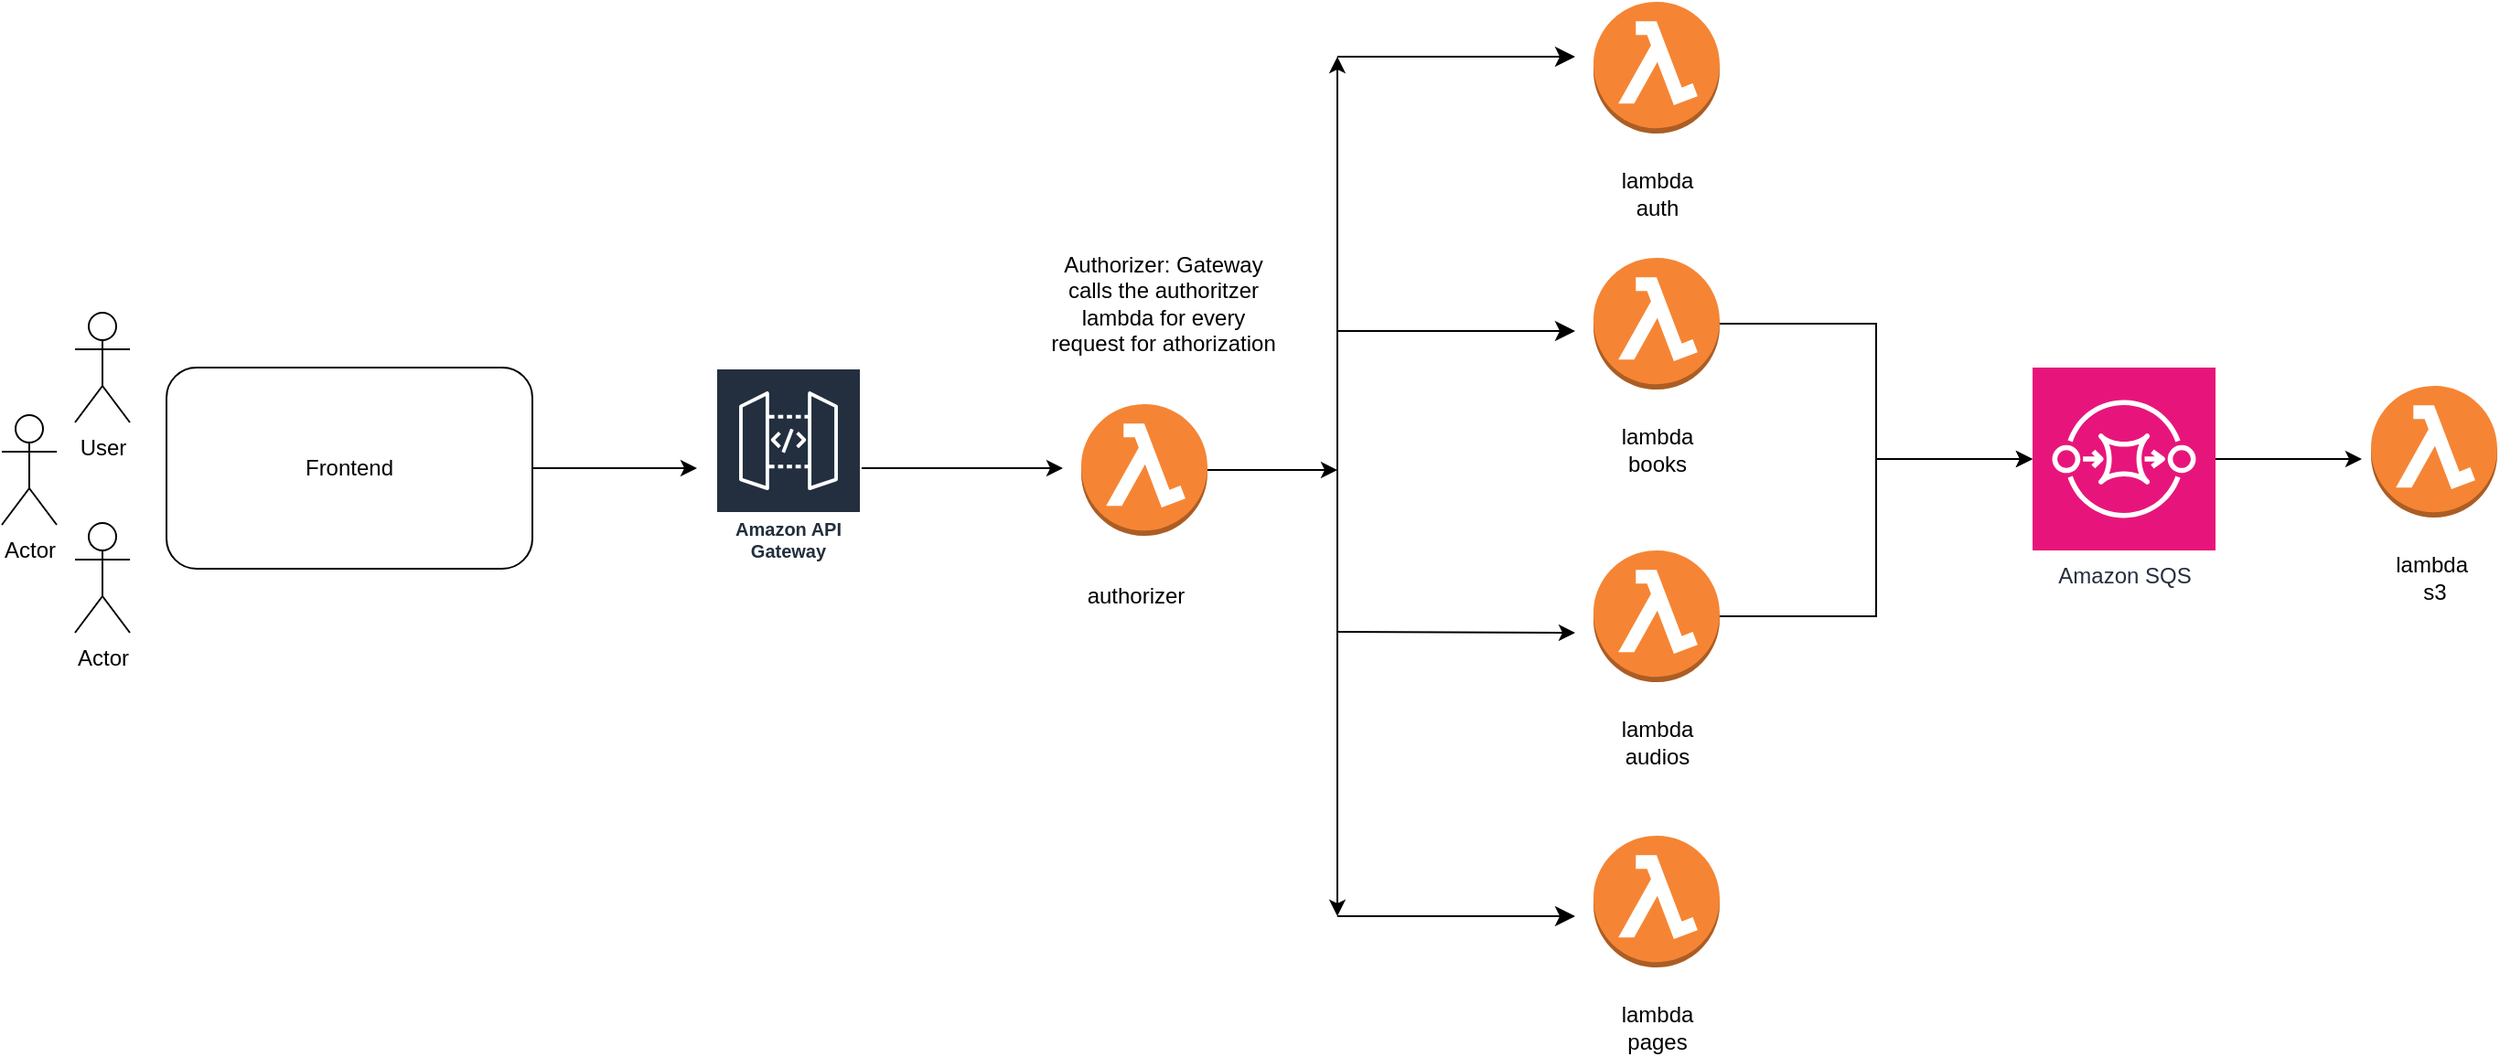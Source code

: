 <mxfile version="24.8.6">
  <diagram name="Page-1" id="2YBvvXClWsGukQMizWep">
    <mxGraphModel dx="1363" dy="924" grid="1" gridSize="10" guides="1" tooltips="1" connect="1" arrows="1" fold="1" page="1" pageScale="1" pageWidth="850" pageHeight="1100" math="0" shadow="0">
      <root>
        <mxCell id="0" />
        <mxCell id="1" parent="0" />
        <mxCell id="t9KaYm3IcildCPDt8CfC-64" style="edgeStyle=orthogonalEdgeStyle;rounded=0;orthogonalLoop=1;jettySize=auto;html=1;" edge="1" parent="1" source="t9KaYm3IcildCPDt8CfC-1">
          <mxGeometry relative="1" as="geometry">
            <mxPoint x="400" y="275" as="targetPoint" />
          </mxGeometry>
        </mxCell>
        <mxCell id="t9KaYm3IcildCPDt8CfC-1" value="Frontend" style="rounded=1;whiteSpace=wrap;html=1;" vertex="1" parent="1">
          <mxGeometry x="110" y="220" width="200" height="110" as="geometry" />
        </mxCell>
        <mxCell id="t9KaYm3IcildCPDt8CfC-2" value="User" style="shape=umlActor;verticalLabelPosition=bottom;verticalAlign=top;html=1;outlineConnect=0;" vertex="1" parent="1">
          <mxGeometry x="60" y="190" width="30" height="60" as="geometry" />
        </mxCell>
        <mxCell id="t9KaYm3IcildCPDt8CfC-45" style="edgeStyle=orthogonalEdgeStyle;rounded=0;orthogonalLoop=1;jettySize=auto;html=1;" edge="1" parent="1" source="t9KaYm3IcildCPDt8CfC-3">
          <mxGeometry relative="1" as="geometry">
            <mxPoint x="600" y="275" as="targetPoint" />
          </mxGeometry>
        </mxCell>
        <mxCell id="t9KaYm3IcildCPDt8CfC-3" value="Amazon API Gateway" style="sketch=0;outlineConnect=0;fontColor=#232F3E;gradientColor=none;strokeColor=#ffffff;fillColor=#232F3E;dashed=0;verticalLabelPosition=middle;verticalAlign=bottom;align=center;html=1;whiteSpace=wrap;fontSize=10;fontStyle=1;spacing=3;shape=mxgraph.aws4.productIcon;prIcon=mxgraph.aws4.api_gateway;" vertex="1" parent="1">
          <mxGeometry x="410" y="220" width="80" height="110" as="geometry" />
        </mxCell>
        <mxCell id="t9KaYm3IcildCPDt8CfC-52" style="edgeStyle=orthogonalEdgeStyle;rounded=0;orthogonalLoop=1;jettySize=auto;html=1;" edge="1" parent="1" source="t9KaYm3IcildCPDt8CfC-20">
          <mxGeometry relative="1" as="geometry">
            <mxPoint x="750" y="276" as="targetPoint" />
          </mxGeometry>
        </mxCell>
        <mxCell id="t9KaYm3IcildCPDt8CfC-20" value="" style="outlineConnect=0;dashed=0;verticalLabelPosition=bottom;verticalAlign=top;align=center;html=1;shape=mxgraph.aws3.lambda_function;fillColor=#F58534;gradientColor=none;" vertex="1" parent="1">
          <mxGeometry x="610" y="240" width="69" height="72" as="geometry" />
        </mxCell>
        <mxCell id="t9KaYm3IcildCPDt8CfC-21" value="authorizer" style="text;html=1;align=center;verticalAlign=middle;whiteSpace=wrap;rounded=0;" vertex="1" parent="1">
          <mxGeometry x="610" y="330" width="60" height="30" as="geometry" />
        </mxCell>
        <mxCell id="t9KaYm3IcildCPDt8CfC-22" value="" style="outlineConnect=0;dashed=0;verticalLabelPosition=bottom;verticalAlign=top;align=center;html=1;shape=mxgraph.aws3.lambda_function;fillColor=#F58534;gradientColor=none;" vertex="1" parent="1">
          <mxGeometry x="890" y="160" width="69" height="72" as="geometry" />
        </mxCell>
        <mxCell id="t9KaYm3IcildCPDt8CfC-23" value="lambda books" style="text;html=1;align=center;verticalAlign=middle;whiteSpace=wrap;rounded=0;" vertex="1" parent="1">
          <mxGeometry x="894.5" y="250" width="60" height="30" as="geometry" />
        </mxCell>
        <mxCell id="t9KaYm3IcildCPDt8CfC-24" value="" style="outlineConnect=0;dashed=0;verticalLabelPosition=bottom;verticalAlign=top;align=center;html=1;shape=mxgraph.aws3.lambda_function;fillColor=#F58534;gradientColor=none;" vertex="1" parent="1">
          <mxGeometry x="890" y="320" width="69" height="72" as="geometry" />
        </mxCell>
        <mxCell id="t9KaYm3IcildCPDt8CfC-25" value="lambda audios&lt;span style=&quot;caret-color: rgba(0, 0, 0, 0); color: rgba(0, 0, 0, 0); font-family: monospace; font-size: 0px; text-align: start; white-space: nowrap;&quot;&gt;%3CmxGraphModel%3E%3Croot%3E%3CmxCell%20id%3D%220%22%2F%3E%3CmxCell%20id%3D%221%22%20parent%3D%220%22%2F%3E%3CmxCell%20id%3D%222%22%20value%3D%22%22%20style%3D%22outlineConnect%3D0%3Bdashed%3D0%3BverticalLabelPosition%3Dbottom%3BverticalAlign%3Dtop%3Balign%3Dcenter%3Bhtml%3D1%3Bshape%3Dmxgraph.aws3.lambda_function%3BfillColor%3D%23F58534%3BgradientColor%3Dnone%3B%22%20vertex%3D%221%22%20parent%3D%221%22%3E%3CmxGeometry%20x%3D%22490%22%20y%3D%22460%22%20width%3D%2269%22%20height%3D%2272%22%20as%3D%22geometry%22%2F%3E%3C%2FmxCell%3E%3CmxCell%20id%3D%223%22%20value%3D%22books%22%20style%3D%22text%3Bhtml%3D1%3Balign%3Dcenter%3BverticalAlign%3Dmiddle%3BwhiteSpace%3Dwrap%3Brounded%3D0%3B%22%20vertex%3D%221%22%20parent%3D%221%22%3E%3CmxGeometry%20x%3D%22494.5%22%20y%3D%22550%22%20width%3D%2260%22%20height%3D%2230%22%20as%3D%22geometry%22%2F%3E%3C%2FmxCell%3E%3C%2Froot%3E%3C%2FmxGraphModel%3E&lt;/span&gt;" style="text;html=1;align=center;verticalAlign=middle;whiteSpace=wrap;rounded=0;" vertex="1" parent="1">
          <mxGeometry x="894.5" y="410" width="60" height="30" as="geometry" />
        </mxCell>
        <mxCell id="t9KaYm3IcildCPDt8CfC-26" value="" style="outlineConnect=0;dashed=0;verticalLabelPosition=bottom;verticalAlign=top;align=center;html=1;shape=mxgraph.aws3.lambda_function;fillColor=#F58534;gradientColor=none;" vertex="1" parent="1">
          <mxGeometry x="890" y="476" width="69" height="72" as="geometry" />
        </mxCell>
        <mxCell id="t9KaYm3IcildCPDt8CfC-27" value="lambda pages" style="text;html=1;align=center;verticalAlign=middle;whiteSpace=wrap;rounded=0;" vertex="1" parent="1">
          <mxGeometry x="894.5" y="566" width="60" height="30" as="geometry" />
        </mxCell>
        <mxCell id="t9KaYm3IcildCPDt8CfC-28" value="" style="outlineConnect=0;dashed=0;verticalLabelPosition=bottom;verticalAlign=top;align=center;html=1;shape=mxgraph.aws3.lambda_function;fillColor=#F58534;gradientColor=none;" vertex="1" parent="1">
          <mxGeometry x="1315" y="230" width="69" height="72" as="geometry" />
        </mxCell>
        <mxCell id="t9KaYm3IcildCPDt8CfC-29" value="lambda&amp;nbsp;&lt;div&gt;s3&lt;/div&gt;" style="text;html=1;align=center;verticalAlign=middle;whiteSpace=wrap;rounded=0;" vertex="1" parent="1">
          <mxGeometry x="1319.5" y="320" width="60" height="30" as="geometry" />
        </mxCell>
        <mxCell id="t9KaYm3IcildCPDt8CfC-38" value="" style="edgeStyle=segmentEdgeStyle;endArrow=classic;html=1;curved=0;rounded=0;endSize=8;startSize=8;sourcePerimeterSpacing=0;targetPerimeterSpacing=0;" edge="1" parent="1">
          <mxGeometry width="100" relative="1" as="geometry">
            <mxPoint x="750" y="200" as="sourcePoint" />
            <mxPoint x="880" y="200" as="targetPoint" />
            <Array as="points">
              <mxPoint x="780" y="200" />
              <mxPoint x="780" y="200" />
            </Array>
          </mxGeometry>
        </mxCell>
        <mxCell id="t9KaYm3IcildCPDt8CfC-39" value="" style="endArrow=classic;html=1;rounded=0;" edge="1" parent="1">
          <mxGeometry width="50" height="50" relative="1" as="geometry">
            <mxPoint x="750" y="364.5" as="sourcePoint" />
            <mxPoint x="880" y="365" as="targetPoint" />
          </mxGeometry>
        </mxCell>
        <mxCell id="t9KaYm3IcildCPDt8CfC-41" value="" style="edgeStyle=segmentEdgeStyle;endArrow=classic;html=1;curved=0;rounded=0;endSize=8;startSize=8;sourcePerimeterSpacing=0;targetPerimeterSpacing=0;" edge="1" parent="1">
          <mxGeometry width="100" relative="1" as="geometry">
            <mxPoint x="750" y="520" as="sourcePoint" />
            <mxPoint x="880" y="520" as="targetPoint" />
            <Array as="points">
              <mxPoint x="820" y="520" />
              <mxPoint x="820" y="520" />
            </Array>
          </mxGeometry>
        </mxCell>
        <mxCell id="t9KaYm3IcildCPDt8CfC-43" style="edgeStyle=orthogonalEdgeStyle;rounded=0;orthogonalLoop=1;jettySize=auto;html=1;" edge="1" parent="1">
          <mxGeometry relative="1" as="geometry">
            <mxPoint x="750" y="520" as="targetPoint" />
            <mxPoint x="750" y="395" as="sourcePoint" />
            <Array as="points">
              <mxPoint x="750" y="365" />
              <mxPoint x="750" y="365" />
            </Array>
          </mxGeometry>
        </mxCell>
        <mxCell id="t9KaYm3IcildCPDt8CfC-46" value="Authorizer: Gateway calls the authoritzer lambda for every request for athorization" style="text;html=1;align=center;verticalAlign=middle;whiteSpace=wrap;rounded=0;" vertex="1" parent="1">
          <mxGeometry x="590" y="150" width="130" height="70" as="geometry" />
        </mxCell>
        <mxCell id="t9KaYm3IcildCPDt8CfC-47" value="" style="outlineConnect=0;dashed=0;verticalLabelPosition=bottom;verticalAlign=top;align=center;html=1;shape=mxgraph.aws3.lambda_function;fillColor=#F58534;gradientColor=none;" vertex="1" parent="1">
          <mxGeometry x="890" y="20" width="69" height="72" as="geometry" />
        </mxCell>
        <mxCell id="t9KaYm3IcildCPDt8CfC-48" value="lambda auth" style="text;html=1;align=center;verticalAlign=middle;whiteSpace=wrap;rounded=0;" vertex="1" parent="1">
          <mxGeometry x="894.5" y="110" width="60" height="30" as="geometry" />
        </mxCell>
        <mxCell id="t9KaYm3IcildCPDt8CfC-49" value="" style="edgeStyle=segmentEdgeStyle;endArrow=classic;html=1;curved=0;rounded=0;endSize=8;startSize=8;sourcePerimeterSpacing=0;targetPerimeterSpacing=0;" edge="1" parent="1">
          <mxGeometry width="100" relative="1" as="geometry">
            <mxPoint x="750" y="50" as="sourcePoint" />
            <mxPoint x="880" y="50" as="targetPoint" />
            <Array as="points">
              <mxPoint x="840" y="50" />
              <mxPoint x="840" y="50" />
            </Array>
          </mxGeometry>
        </mxCell>
        <mxCell id="t9KaYm3IcildCPDt8CfC-51" value="" style="endArrow=classic;html=1;rounded=0;" edge="1" parent="1">
          <mxGeometry width="50" height="50" relative="1" as="geometry">
            <mxPoint x="750" y="200" as="sourcePoint" />
            <mxPoint x="750" y="50" as="targetPoint" />
          </mxGeometry>
        </mxCell>
        <mxCell id="t9KaYm3IcildCPDt8CfC-53" value="" style="endArrow=none;html=1;rounded=0;" edge="1" parent="1">
          <mxGeometry width="50" height="50" relative="1" as="geometry">
            <mxPoint x="750" y="370" as="sourcePoint" />
            <mxPoint x="750" y="200" as="targetPoint" />
          </mxGeometry>
        </mxCell>
        <mxCell id="t9KaYm3IcildCPDt8CfC-63" style="edgeStyle=orthogonalEdgeStyle;rounded=0;orthogonalLoop=1;jettySize=auto;html=1;" edge="1" parent="1" source="t9KaYm3IcildCPDt8CfC-55">
          <mxGeometry relative="1" as="geometry">
            <mxPoint x="1310" y="270" as="targetPoint" />
          </mxGeometry>
        </mxCell>
        <mxCell id="t9KaYm3IcildCPDt8CfC-55" value="Amazon SQS" style="sketch=0;points=[[0,0,0],[0.25,0,0],[0.5,0,0],[0.75,0,0],[1,0,0],[0,1,0],[0.25,1,0],[0.5,1,0],[0.75,1,0],[1,1,0],[0,0.25,0],[0,0.5,0],[0,0.75,0],[1,0.25,0],[1,0.5,0],[1,0.75,0]];outlineConnect=0;fontColor=#232F3E;fillColor=#E7157B;strokeColor=#ffffff;dashed=0;verticalLabelPosition=bottom;verticalAlign=top;align=center;html=1;fontSize=12;fontStyle=0;aspect=fixed;shape=mxgraph.aws4.resourceIcon;resIcon=mxgraph.aws4.sqs;" vertex="1" parent="1">
          <mxGeometry x="1130" y="220" width="100" height="100" as="geometry" />
        </mxCell>
        <mxCell id="t9KaYm3IcildCPDt8CfC-60" style="edgeStyle=orthogonalEdgeStyle;rounded=0;orthogonalLoop=1;jettySize=auto;html=1;entryX=0;entryY=0.5;entryDx=0;entryDy=0;entryPerimeter=0;" edge="1" parent="1" source="t9KaYm3IcildCPDt8CfC-22" target="t9KaYm3IcildCPDt8CfC-55">
          <mxGeometry relative="1" as="geometry" />
        </mxCell>
        <mxCell id="t9KaYm3IcildCPDt8CfC-61" style="edgeStyle=orthogonalEdgeStyle;rounded=0;orthogonalLoop=1;jettySize=auto;html=1;entryX=0;entryY=0.5;entryDx=0;entryDy=0;entryPerimeter=0;" edge="1" parent="1" source="t9KaYm3IcildCPDt8CfC-24" target="t9KaYm3IcildCPDt8CfC-55">
          <mxGeometry relative="1" as="geometry" />
        </mxCell>
        <mxCell id="t9KaYm3IcildCPDt8CfC-65" value="Actor" style="shape=umlActor;verticalLabelPosition=bottom;verticalAlign=top;html=1;outlineConnect=0;" vertex="1" parent="1">
          <mxGeometry x="20" y="246" width="30" height="60" as="geometry" />
        </mxCell>
        <mxCell id="t9KaYm3IcildCPDt8CfC-67" value="Actor" style="shape=umlActor;verticalLabelPosition=bottom;verticalAlign=top;html=1;outlineConnect=0;" vertex="1" parent="1">
          <mxGeometry x="60" y="305" width="30" height="60" as="geometry" />
        </mxCell>
      </root>
    </mxGraphModel>
  </diagram>
</mxfile>
